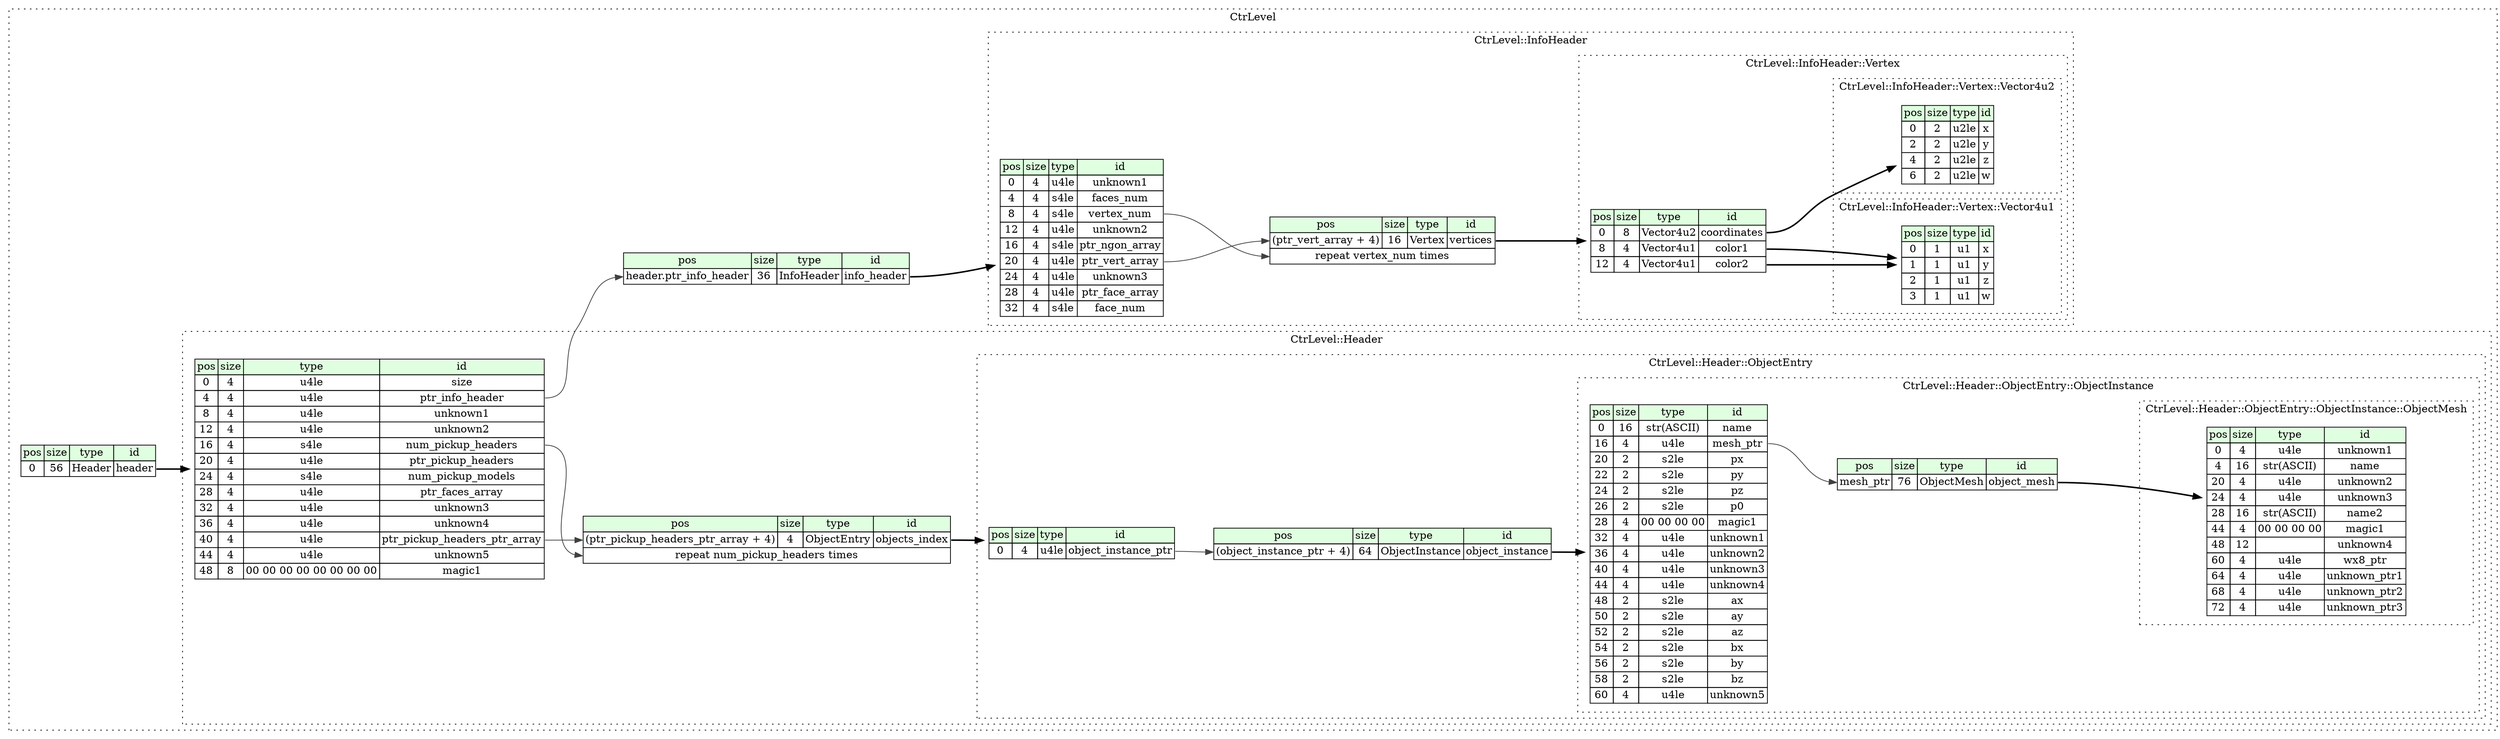 digraph {
	rankdir=LR;
	node [shape=plaintext];
	subgraph cluster__ctr_level {
		label="CtrLevel";
		graph[style=dotted];

		ctr_level__seq [label=<<TABLE BORDER="0" CELLBORDER="1" CELLSPACING="0">
			<TR><TD BGCOLOR="#E0FFE0">pos</TD><TD BGCOLOR="#E0FFE0">size</TD><TD BGCOLOR="#E0FFE0">type</TD><TD BGCOLOR="#E0FFE0">id</TD></TR>
			<TR><TD PORT="header_pos">0</TD><TD PORT="header_size">56</TD><TD>Header</TD><TD PORT="header_type">header</TD></TR>
		</TABLE>>];
		ctr_level__inst__info_header [label=<<TABLE BORDER="0" CELLBORDER="1" CELLSPACING="0">
			<TR><TD BGCOLOR="#E0FFE0">pos</TD><TD BGCOLOR="#E0FFE0">size</TD><TD BGCOLOR="#E0FFE0">type</TD><TD BGCOLOR="#E0FFE0">id</TD></TR>
			<TR><TD PORT="info_header_pos">header.ptr_info_header</TD><TD PORT="info_header_size">36</TD><TD>InfoHeader</TD><TD PORT="info_header_type">info_header</TD></TR>
		</TABLE>>];
		subgraph cluster__header {
			label="CtrLevel::Header";
			graph[style=dotted];

			header__seq [label=<<TABLE BORDER="0" CELLBORDER="1" CELLSPACING="0">
				<TR><TD BGCOLOR="#E0FFE0">pos</TD><TD BGCOLOR="#E0FFE0">size</TD><TD BGCOLOR="#E0FFE0">type</TD><TD BGCOLOR="#E0FFE0">id</TD></TR>
				<TR><TD PORT="size_pos">0</TD><TD PORT="size_size">4</TD><TD>u4le</TD><TD PORT="size_type">size</TD></TR>
				<TR><TD PORT="ptr_info_header_pos">4</TD><TD PORT="ptr_info_header_size">4</TD><TD>u4le</TD><TD PORT="ptr_info_header_type">ptr_info_header</TD></TR>
				<TR><TD PORT="unknown1_pos">8</TD><TD PORT="unknown1_size">4</TD><TD>u4le</TD><TD PORT="unknown1_type">unknown1</TD></TR>
				<TR><TD PORT="unknown2_pos">12</TD><TD PORT="unknown2_size">4</TD><TD>u4le</TD><TD PORT="unknown2_type">unknown2</TD></TR>
				<TR><TD PORT="num_pickup_headers_pos">16</TD><TD PORT="num_pickup_headers_size">4</TD><TD>s4le</TD><TD PORT="num_pickup_headers_type">num_pickup_headers</TD></TR>
				<TR><TD PORT="ptr_pickup_headers_pos">20</TD><TD PORT="ptr_pickup_headers_size">4</TD><TD>u4le</TD><TD PORT="ptr_pickup_headers_type">ptr_pickup_headers</TD></TR>
				<TR><TD PORT="num_pickup_models_pos">24</TD><TD PORT="num_pickup_models_size">4</TD><TD>s4le</TD><TD PORT="num_pickup_models_type">num_pickup_models</TD></TR>
				<TR><TD PORT="ptr_faces_array_pos">28</TD><TD PORT="ptr_faces_array_size">4</TD><TD>u4le</TD><TD PORT="ptr_faces_array_type">ptr_faces_array</TD></TR>
				<TR><TD PORT="unknown3_pos">32</TD><TD PORT="unknown3_size">4</TD><TD>u4le</TD><TD PORT="unknown3_type">unknown3</TD></TR>
				<TR><TD PORT="unknown4_pos">36</TD><TD PORT="unknown4_size">4</TD><TD>u4le</TD><TD PORT="unknown4_type">unknown4</TD></TR>
				<TR><TD PORT="ptr_pickup_headers_ptr_array_pos">40</TD><TD PORT="ptr_pickup_headers_ptr_array_size">4</TD><TD>u4le</TD><TD PORT="ptr_pickup_headers_ptr_array_type">ptr_pickup_headers_ptr_array</TD></TR>
				<TR><TD PORT="unknown5_pos">44</TD><TD PORT="unknown5_size">4</TD><TD>u4le</TD><TD PORT="unknown5_type">unknown5</TD></TR>
				<TR><TD PORT="magic1_pos">48</TD><TD PORT="magic1_size">8</TD><TD>00 00 00 00 00 00 00 00</TD><TD PORT="magic1_type">magic1</TD></TR>
			</TABLE>>];
			header__inst__objects_index [label=<<TABLE BORDER="0" CELLBORDER="1" CELLSPACING="0">
				<TR><TD BGCOLOR="#E0FFE0">pos</TD><TD BGCOLOR="#E0FFE0">size</TD><TD BGCOLOR="#E0FFE0">type</TD><TD BGCOLOR="#E0FFE0">id</TD></TR>
				<TR><TD PORT="objects_index_pos">(ptr_pickup_headers_ptr_array + 4)</TD><TD PORT="objects_index_size">4</TD><TD>ObjectEntry</TD><TD PORT="objects_index_type">objects_index</TD></TR>
				<TR><TD COLSPAN="4" PORT="objects_index__repeat">repeat num_pickup_headers times</TD></TR>
			</TABLE>>];
			subgraph cluster__object_entry {
				label="CtrLevel::Header::ObjectEntry";
				graph[style=dotted];

				object_entry__seq [label=<<TABLE BORDER="0" CELLBORDER="1" CELLSPACING="0">
					<TR><TD BGCOLOR="#E0FFE0">pos</TD><TD BGCOLOR="#E0FFE0">size</TD><TD BGCOLOR="#E0FFE0">type</TD><TD BGCOLOR="#E0FFE0">id</TD></TR>
					<TR><TD PORT="object_instance_ptr_pos">0</TD><TD PORT="object_instance_ptr_size">4</TD><TD>u4le</TD><TD PORT="object_instance_ptr_type">object_instance_ptr</TD></TR>
				</TABLE>>];
				object_entry__inst__object_instance [label=<<TABLE BORDER="0" CELLBORDER="1" CELLSPACING="0">
					<TR><TD BGCOLOR="#E0FFE0">pos</TD><TD BGCOLOR="#E0FFE0">size</TD><TD BGCOLOR="#E0FFE0">type</TD><TD BGCOLOR="#E0FFE0">id</TD></TR>
					<TR><TD PORT="object_instance_pos">(object_instance_ptr + 4)</TD><TD PORT="object_instance_size">64</TD><TD>ObjectInstance</TD><TD PORT="object_instance_type">object_instance</TD></TR>
				</TABLE>>];
				subgraph cluster__object_instance {
					label="CtrLevel::Header::ObjectEntry::ObjectInstance";
					graph[style=dotted];

					object_instance__seq [label=<<TABLE BORDER="0" CELLBORDER="1" CELLSPACING="0">
						<TR><TD BGCOLOR="#E0FFE0">pos</TD><TD BGCOLOR="#E0FFE0">size</TD><TD BGCOLOR="#E0FFE0">type</TD><TD BGCOLOR="#E0FFE0">id</TD></TR>
						<TR><TD PORT="name_pos">0</TD><TD PORT="name_size">16</TD><TD>str(ASCII)</TD><TD PORT="name_type">name</TD></TR>
						<TR><TD PORT="mesh_ptr_pos">16</TD><TD PORT="mesh_ptr_size">4</TD><TD>u4le</TD><TD PORT="mesh_ptr_type">mesh_ptr</TD></TR>
						<TR><TD PORT="px_pos">20</TD><TD PORT="px_size">2</TD><TD>s2le</TD><TD PORT="px_type">px</TD></TR>
						<TR><TD PORT="py_pos">22</TD><TD PORT="py_size">2</TD><TD>s2le</TD><TD PORT="py_type">py</TD></TR>
						<TR><TD PORT="pz_pos">24</TD><TD PORT="pz_size">2</TD><TD>s2le</TD><TD PORT="pz_type">pz</TD></TR>
						<TR><TD PORT="p0_pos">26</TD><TD PORT="p0_size">2</TD><TD>s2le</TD><TD PORT="p0_type">p0</TD></TR>
						<TR><TD PORT="magic1_pos">28</TD><TD PORT="magic1_size">4</TD><TD>00 00 00 00</TD><TD PORT="magic1_type">magic1</TD></TR>
						<TR><TD PORT="unknown1_pos">32</TD><TD PORT="unknown1_size">4</TD><TD>u4le</TD><TD PORT="unknown1_type">unknown1</TD></TR>
						<TR><TD PORT="unknown2_pos">36</TD><TD PORT="unknown2_size">4</TD><TD>u4le</TD><TD PORT="unknown2_type">unknown2</TD></TR>
						<TR><TD PORT="unknown3_pos">40</TD><TD PORT="unknown3_size">4</TD><TD>u4le</TD><TD PORT="unknown3_type">unknown3</TD></TR>
						<TR><TD PORT="unknown4_pos">44</TD><TD PORT="unknown4_size">4</TD><TD>u4le</TD><TD PORT="unknown4_type">unknown4</TD></TR>
						<TR><TD PORT="ax_pos">48</TD><TD PORT="ax_size">2</TD><TD>s2le</TD><TD PORT="ax_type">ax</TD></TR>
						<TR><TD PORT="ay_pos">50</TD><TD PORT="ay_size">2</TD><TD>s2le</TD><TD PORT="ay_type">ay</TD></TR>
						<TR><TD PORT="az_pos">52</TD><TD PORT="az_size">2</TD><TD>s2le</TD><TD PORT="az_type">az</TD></TR>
						<TR><TD PORT="bx_pos">54</TD><TD PORT="bx_size">2</TD><TD>s2le</TD><TD PORT="bx_type">bx</TD></TR>
						<TR><TD PORT="by_pos">56</TD><TD PORT="by_size">2</TD><TD>s2le</TD><TD PORT="by_type">by</TD></TR>
						<TR><TD PORT="bz_pos">58</TD><TD PORT="bz_size">2</TD><TD>s2le</TD><TD PORT="bz_type">bz</TD></TR>
						<TR><TD PORT="unknown5_pos">60</TD><TD PORT="unknown5_size">4</TD><TD>u4le</TD><TD PORT="unknown5_type">unknown5</TD></TR>
					</TABLE>>];
					object_instance__inst__object_mesh [label=<<TABLE BORDER="0" CELLBORDER="1" CELLSPACING="0">
						<TR><TD BGCOLOR="#E0FFE0">pos</TD><TD BGCOLOR="#E0FFE0">size</TD><TD BGCOLOR="#E0FFE0">type</TD><TD BGCOLOR="#E0FFE0">id</TD></TR>
						<TR><TD PORT="object_mesh_pos">mesh_ptr</TD><TD PORT="object_mesh_size">76</TD><TD>ObjectMesh</TD><TD PORT="object_mesh_type">object_mesh</TD></TR>
					</TABLE>>];
					subgraph cluster__object_mesh {
						label="CtrLevel::Header::ObjectEntry::ObjectInstance::ObjectMesh";
						graph[style=dotted];

						object_mesh__seq [label=<<TABLE BORDER="0" CELLBORDER="1" CELLSPACING="0">
							<TR><TD BGCOLOR="#E0FFE0">pos</TD><TD BGCOLOR="#E0FFE0">size</TD><TD BGCOLOR="#E0FFE0">type</TD><TD BGCOLOR="#E0FFE0">id</TD></TR>
							<TR><TD PORT="unknown1_pos">0</TD><TD PORT="unknown1_size">4</TD><TD>u4le</TD><TD PORT="unknown1_type">unknown1</TD></TR>
							<TR><TD PORT="name_pos">4</TD><TD PORT="name_size">16</TD><TD>str(ASCII)</TD><TD PORT="name_type">name</TD></TR>
							<TR><TD PORT="unknown2_pos">20</TD><TD PORT="unknown2_size">4</TD><TD>u4le</TD><TD PORT="unknown2_type">unknown2</TD></TR>
							<TR><TD PORT="unknown3_pos">24</TD><TD PORT="unknown3_size">4</TD><TD>u4le</TD><TD PORT="unknown3_type">unknown3</TD></TR>
							<TR><TD PORT="name2_pos">28</TD><TD PORT="name2_size">16</TD><TD>str(ASCII)</TD><TD PORT="name2_type">name2</TD></TR>
							<TR><TD PORT="magic1_pos">44</TD><TD PORT="magic1_size">4</TD><TD>00 00 00 00</TD><TD PORT="magic1_type">magic1</TD></TR>
							<TR><TD PORT="unknown4_pos">48</TD><TD PORT="unknown4_size">12</TD><TD></TD><TD PORT="unknown4_type">unknown4</TD></TR>
							<TR><TD PORT="wx8_ptr_pos">60</TD><TD PORT="wx8_ptr_size">4</TD><TD>u4le</TD><TD PORT="wx8_ptr_type">wx8_ptr</TD></TR>
							<TR><TD PORT="unknown_ptr1_pos">64</TD><TD PORT="unknown_ptr1_size">4</TD><TD>u4le</TD><TD PORT="unknown_ptr1_type">unknown_ptr1</TD></TR>
							<TR><TD PORT="unknown_ptr2_pos">68</TD><TD PORT="unknown_ptr2_size">4</TD><TD>u4le</TD><TD PORT="unknown_ptr2_type">unknown_ptr2</TD></TR>
							<TR><TD PORT="unknown_ptr3_pos">72</TD><TD PORT="unknown_ptr3_size">4</TD><TD>u4le</TD><TD PORT="unknown_ptr3_type">unknown_ptr3</TD></TR>
						</TABLE>>];
					}
				}
			}
		}
		subgraph cluster__info_header {
			label="CtrLevel::InfoHeader";
			graph[style=dotted];

			info_header__seq [label=<<TABLE BORDER="0" CELLBORDER="1" CELLSPACING="0">
				<TR><TD BGCOLOR="#E0FFE0">pos</TD><TD BGCOLOR="#E0FFE0">size</TD><TD BGCOLOR="#E0FFE0">type</TD><TD BGCOLOR="#E0FFE0">id</TD></TR>
				<TR><TD PORT="unknown1_pos">0</TD><TD PORT="unknown1_size">4</TD><TD>u4le</TD><TD PORT="unknown1_type">unknown1</TD></TR>
				<TR><TD PORT="faces_num_pos">4</TD><TD PORT="faces_num_size">4</TD><TD>s4le</TD><TD PORT="faces_num_type">faces_num</TD></TR>
				<TR><TD PORT="vertex_num_pos">8</TD><TD PORT="vertex_num_size">4</TD><TD>s4le</TD><TD PORT="vertex_num_type">vertex_num</TD></TR>
				<TR><TD PORT="unknown2_pos">12</TD><TD PORT="unknown2_size">4</TD><TD>u4le</TD><TD PORT="unknown2_type">unknown2</TD></TR>
				<TR><TD PORT="ptr_ngon_array_pos">16</TD><TD PORT="ptr_ngon_array_size">4</TD><TD>s4le</TD><TD PORT="ptr_ngon_array_type">ptr_ngon_array</TD></TR>
				<TR><TD PORT="ptr_vert_array_pos">20</TD><TD PORT="ptr_vert_array_size">4</TD><TD>u4le</TD><TD PORT="ptr_vert_array_type">ptr_vert_array</TD></TR>
				<TR><TD PORT="unknown3_pos">24</TD><TD PORT="unknown3_size">4</TD><TD>u4le</TD><TD PORT="unknown3_type">unknown3</TD></TR>
				<TR><TD PORT="ptr_face_array_pos">28</TD><TD PORT="ptr_face_array_size">4</TD><TD>u4le</TD><TD PORT="ptr_face_array_type">ptr_face_array</TD></TR>
				<TR><TD PORT="face_num_pos">32</TD><TD PORT="face_num_size">4</TD><TD>s4le</TD><TD PORT="face_num_type">face_num</TD></TR>
			</TABLE>>];
			info_header__inst__vertices [label=<<TABLE BORDER="0" CELLBORDER="1" CELLSPACING="0">
				<TR><TD BGCOLOR="#E0FFE0">pos</TD><TD BGCOLOR="#E0FFE0">size</TD><TD BGCOLOR="#E0FFE0">type</TD><TD BGCOLOR="#E0FFE0">id</TD></TR>
				<TR><TD PORT="vertices_pos">(ptr_vert_array + 4)</TD><TD PORT="vertices_size">16</TD><TD>Vertex</TD><TD PORT="vertices_type">vertices</TD></TR>
				<TR><TD COLSPAN="4" PORT="vertices__repeat">repeat vertex_num times</TD></TR>
			</TABLE>>];
			subgraph cluster__vertex {
				label="CtrLevel::InfoHeader::Vertex";
				graph[style=dotted];

				vertex__seq [label=<<TABLE BORDER="0" CELLBORDER="1" CELLSPACING="0">
					<TR><TD BGCOLOR="#E0FFE0">pos</TD><TD BGCOLOR="#E0FFE0">size</TD><TD BGCOLOR="#E0FFE0">type</TD><TD BGCOLOR="#E0FFE0">id</TD></TR>
					<TR><TD PORT="coordinates_pos">0</TD><TD PORT="coordinates_size">8</TD><TD>Vector4u2</TD><TD PORT="coordinates_type">coordinates</TD></TR>
					<TR><TD PORT="color1_pos">8</TD><TD PORT="color1_size">4</TD><TD>Vector4u1</TD><TD PORT="color1_type">color1</TD></TR>
					<TR><TD PORT="color2_pos">12</TD><TD PORT="color2_size">4</TD><TD>Vector4u1</TD><TD PORT="color2_type">color2</TD></TR>
				</TABLE>>];
				subgraph cluster__vector4u2 {
					label="CtrLevel::InfoHeader::Vertex::Vector4u2";
					graph[style=dotted];

					vector4u2__seq [label=<<TABLE BORDER="0" CELLBORDER="1" CELLSPACING="0">
						<TR><TD BGCOLOR="#E0FFE0">pos</TD><TD BGCOLOR="#E0FFE0">size</TD><TD BGCOLOR="#E0FFE0">type</TD><TD BGCOLOR="#E0FFE0">id</TD></TR>
						<TR><TD PORT="x_pos">0</TD><TD PORT="x_size">2</TD><TD>u2le</TD><TD PORT="x_type">x</TD></TR>
						<TR><TD PORT="y_pos">2</TD><TD PORT="y_size">2</TD><TD>u2le</TD><TD PORT="y_type">y</TD></TR>
						<TR><TD PORT="z_pos">4</TD><TD PORT="z_size">2</TD><TD>u2le</TD><TD PORT="z_type">z</TD></TR>
						<TR><TD PORT="w_pos">6</TD><TD PORT="w_size">2</TD><TD>u2le</TD><TD PORT="w_type">w</TD></TR>
					</TABLE>>];
				}
				subgraph cluster__vector4u1 {
					label="CtrLevel::InfoHeader::Vertex::Vector4u1";
					graph[style=dotted];

					vector4u1__seq [label=<<TABLE BORDER="0" CELLBORDER="1" CELLSPACING="0">
						<TR><TD BGCOLOR="#E0FFE0">pos</TD><TD BGCOLOR="#E0FFE0">size</TD><TD BGCOLOR="#E0FFE0">type</TD><TD BGCOLOR="#E0FFE0">id</TD></TR>
						<TR><TD PORT="x_pos">0</TD><TD PORT="x_size">1</TD><TD>u1</TD><TD PORT="x_type">x</TD></TR>
						<TR><TD PORT="y_pos">1</TD><TD PORT="y_size">1</TD><TD>u1</TD><TD PORT="y_type">y</TD></TR>
						<TR><TD PORT="z_pos">2</TD><TD PORT="z_size">1</TD><TD>u1</TD><TD PORT="z_type">z</TD></TR>
						<TR><TD PORT="w_pos">3</TD><TD PORT="w_size">1</TD><TD>u1</TD><TD PORT="w_type">w</TD></TR>
					</TABLE>>];
				}
			}
		}
	}
	ctr_level__seq:header_type -> header__seq [style=bold];
	header__seq:ptr_info_header_type -> ctr_level__inst__info_header:info_header_pos [color="#404040"];
	ctr_level__inst__info_header:info_header_type -> info_header__seq [style=bold];
	header__seq:ptr_pickup_headers_ptr_array_type -> header__inst__objects_index:objects_index_pos [color="#404040"];
	header__inst__objects_index:objects_index_type -> object_entry__seq [style=bold];
	header__seq:num_pickup_headers_type -> header__inst__objects_index:objects_index__repeat [color="#404040"];
	object_entry__seq:object_instance_ptr_type -> object_entry__inst__object_instance:object_instance_pos [color="#404040"];
	object_entry__inst__object_instance:object_instance_type -> object_instance__seq [style=bold];
	object_instance__seq:mesh_ptr_type -> object_instance__inst__object_mesh:object_mesh_pos [color="#404040"];
	object_instance__inst__object_mesh:object_mesh_type -> object_mesh__seq [style=bold];
	info_header__seq:ptr_vert_array_type -> info_header__inst__vertices:vertices_pos [color="#404040"];
	info_header__inst__vertices:vertices_type -> vertex__seq [style=bold];
	info_header__seq:vertex_num_type -> info_header__inst__vertices:vertices__repeat [color="#404040"];
	vertex__seq:coordinates_type -> vector4u2__seq [style=bold];
	vertex__seq:color1_type -> vector4u1__seq [style=bold];
	vertex__seq:color2_type -> vector4u1__seq [style=bold];
}
